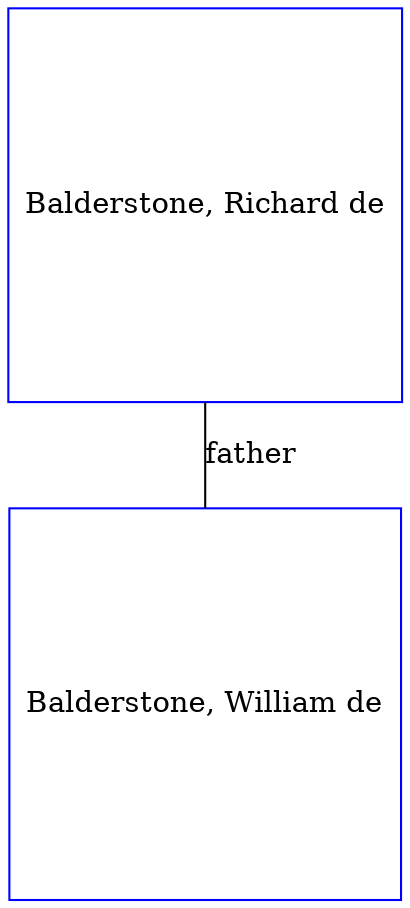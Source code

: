 digraph D {
    edge [dir=none];    node [shape=box];    "026291"   [label="Balderstone, Richard de", shape=box, regular=1, color="blue"] ;
"026290"   [label="Balderstone, William de", shape=box, regular=1, color="blue"] ;
026291->026290 [label="father",arrowsize=0.0]; 
}